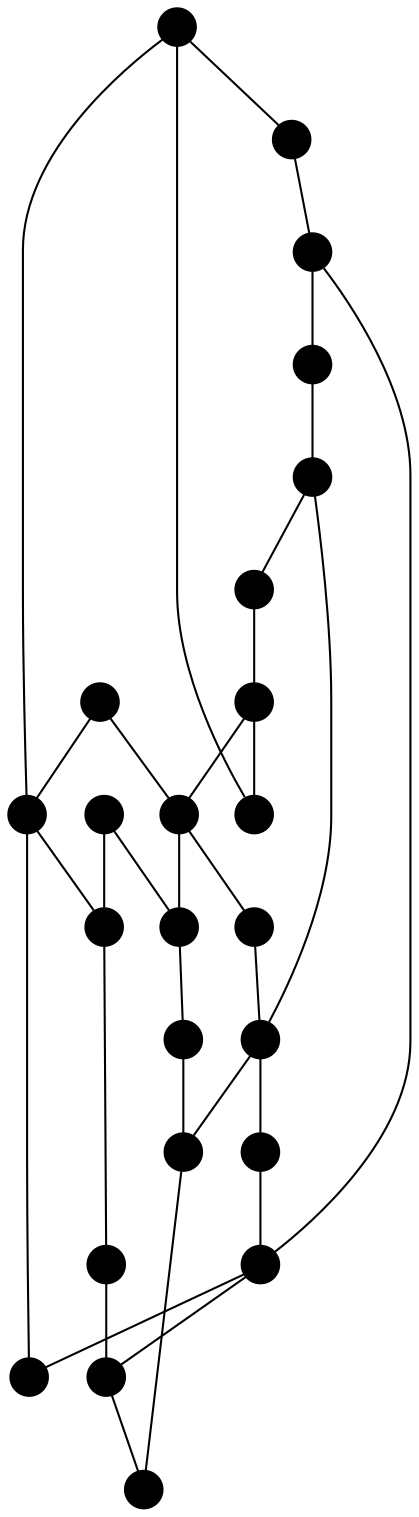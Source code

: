 graph G {
	node [width=0.25 shape=point style=filled]
	C3 [pos="2,2!"];
	D3 [pos="3,2!"];
	E3 [pos="4,2!"];
	C4 [pos="2,1!"];
	E4 [pos="4,1!"];
	C5 [pos="2,0!"];
	D5 [pos="3,0!"];
	E5 [pos="4,0!"];
	B2 [pos="1,3!"];
	D2 [pos="3,3!"];
	F2 [pos="5,3!"];
	B6 [pos="1,-1!"];
	D6 [pos="3,-1!"];
	F6 [pos="5,-1!"];
	B4 [pos="1,1!"];
	F4 [pos="5,1!"];
	A1 [pos="0, 4!"];
	D1 [pos="3, 4!"];
	G1 [pos="6, 4!"];
	A7 [pos="0, -2!"];
	D7 [pos="3, -2!"];
	G7 [pos="6, -2!"];

	/* Describe outer square */
	A1 -- D1;
	D1 -- G1;
	G1 -- G4;
	G4 -- G7;
	G7 -- D7;
	D7 -- A7;
	A7 -- A4;
	A4 -- A1;

	/* Describe inner square */
	C3 -- D3, C4;
	D3 -- E3;
	E3 -- E4;
	C4 -- C5;
	E4 -- E5;
	C5 -- D5;
	D5 -- E5;

	/* Describe middle square */
	B2 -- D2;
	D2 -- F2;
	B2 -- B4;
	B4 -- B6;
	B6 -- D6;
	D6 -- F6;
	F6 -- F4;
	F4 -- F2;

	/* Connect middle square to inner square */
	B4 -- C4;
	F4 -- E4;
	D2 -- D3;
	D6 -- D5;

	/* Connect outermost square to middle square */
	D1 -- D2;
	A4 -- B4;
	D7 -- D6;
	G4 -- F4;

}